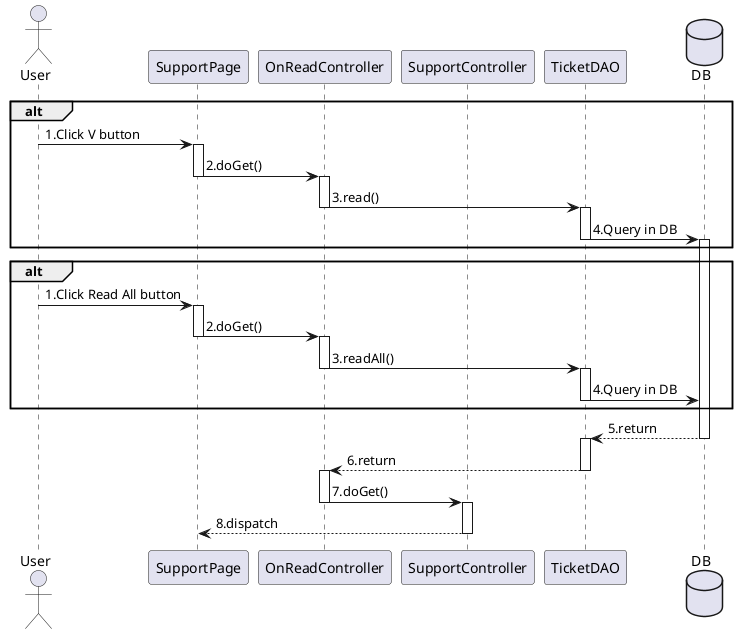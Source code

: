 @startuml

actor       User
participant SupportPage
participant OnReadController
participant SupportController
participant TicketDAO
database DB

alt
    User -> SupportPage  ++: 1.Click V button
    SupportPage -> OnReadController  --++: 2.doGet()
    OnReadController -> TicketDAO --++: 3.read()
    TicketDAO -> DB --++ : 4.Query in DB
end
alt
    User -> SupportPage  ++: 1.Click Read All button
    SupportPage -> OnReadController  --++: 2.doGet()
    OnReadController -> TicketDAO --++: 3.readAll()
    TicketDAO -> DB -- : 4.Query in DB
end

DB --> TicketDAO --++: 5.return 
TicketDAO --> OnReadController --++: 6.return
OnReadController -> SupportController --++: 7.doGet()
SupportController --> SupportPage --: 8.dispatch


@enduml